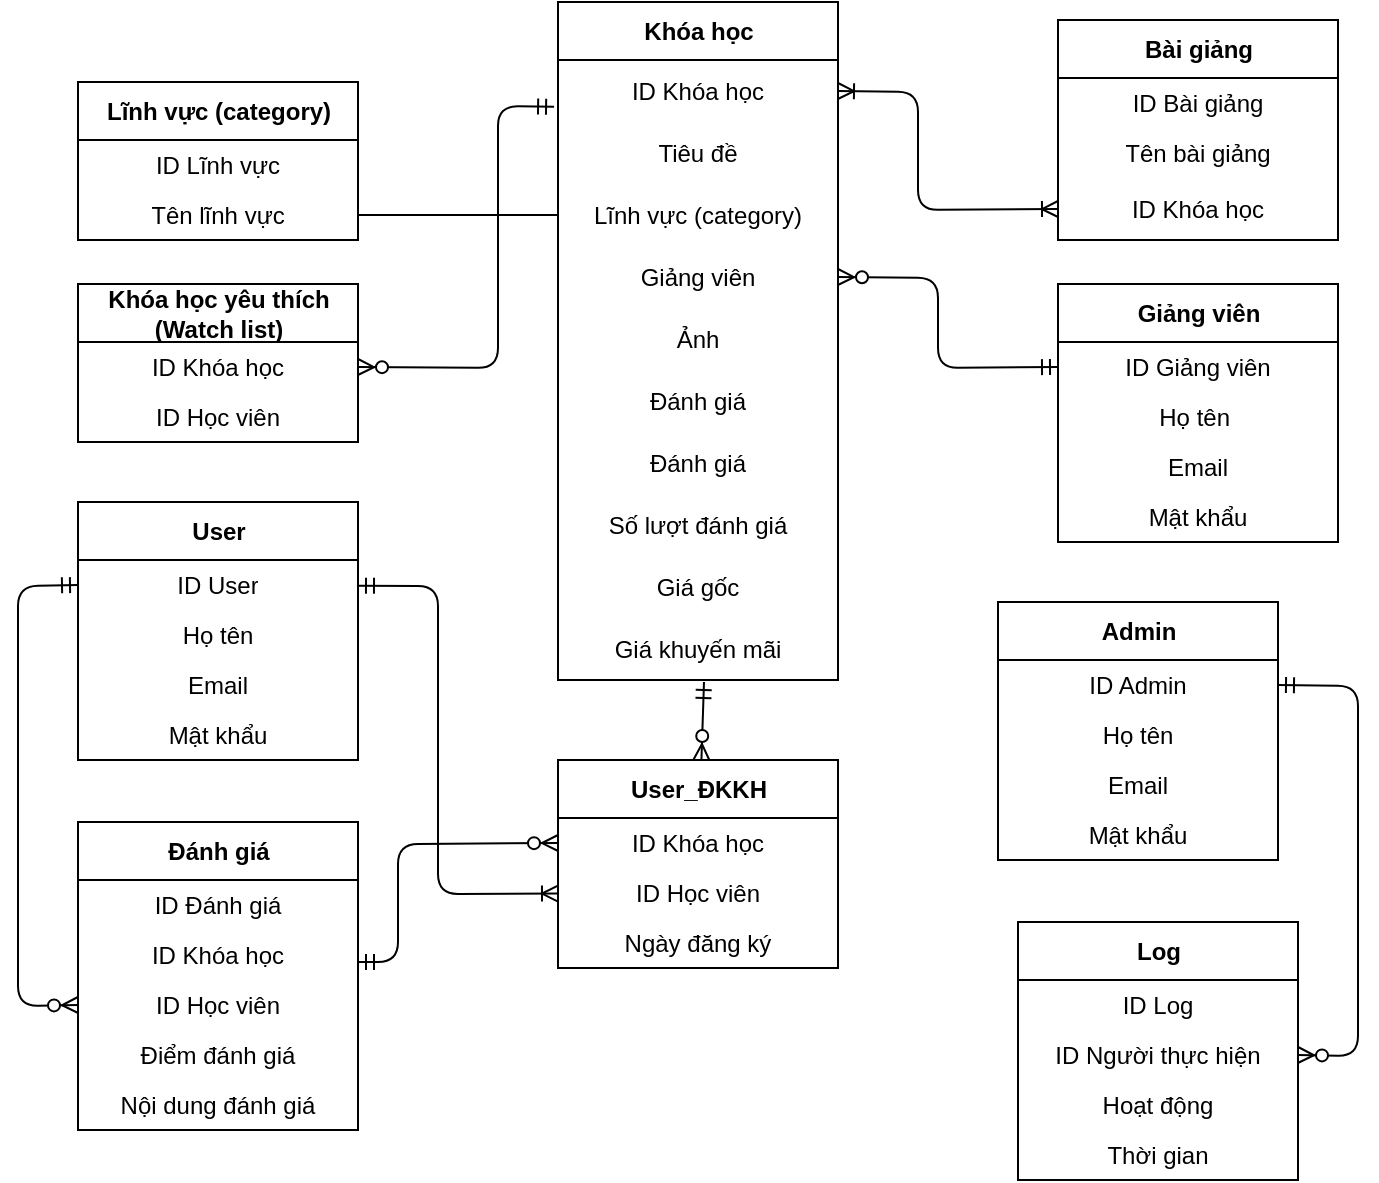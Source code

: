 <mxfile version="13.10.9" type="device"><diagram id="hN1HKLxd5KgtiVA6uq-E" name="Page-1"><mxGraphModel dx="1793" dy="1789" grid="1" gridSize="10" guides="1" tooltips="1" connect="1" arrows="1" fold="1" page="1" pageScale="1" pageWidth="827" pageHeight="1169" math="0" shadow="0"><root><mxCell id="0"/><mxCell id="1" parent="0"/><mxCell id="BwkxIm7xxVg_TU9URD-w-16" value="Lĩnh vực (category)" style="swimlane;fontStyle=1;align=center;verticalAlign=middle;childLayout=stackLayout;horizontal=1;startSize=29;horizontalStack=0;resizeParent=1;resizeParentMax=0;resizeLast=0;collapsible=0;marginBottom=0;html=1;" parent="1" vertex="1"><mxGeometry x="20" y="-180" width="140" height="79" as="geometry"/></mxCell><mxCell id="BwkxIm7xxVg_TU9URD-w-17" value="ID Lĩnh vực" style="text;html=1;strokeColor=none;fillColor=none;align=center;verticalAlign=middle;spacingLeft=4;spacingRight=4;overflow=hidden;rotatable=0;points=[[0,0.5],[1,0.5]];portConstraint=eastwest;" parent="BwkxIm7xxVg_TU9URD-w-16" vertex="1"><mxGeometry y="29" width="140" height="25" as="geometry"/></mxCell><mxCell id="BwkxIm7xxVg_TU9URD-w-52" value="Tên lĩnh vực" style="text;html=1;strokeColor=none;fillColor=none;align=center;verticalAlign=middle;spacingLeft=4;spacingRight=4;overflow=hidden;rotatable=0;points=[[0,0.5],[1,0.5]];portConstraint=eastwest;" parent="BwkxIm7xxVg_TU9URD-w-16" vertex="1"><mxGeometry y="54" width="140" height="25" as="geometry"/></mxCell><mxCell id="BwkxIm7xxVg_TU9URD-w-20" value="Khóa học" style="swimlane;fontStyle=1;align=center;verticalAlign=middle;childLayout=stackLayout;horizontal=1;startSize=29;horizontalStack=0;resizeParent=1;resizeParentMax=0;resizeLast=0;collapsible=0;marginBottom=0;html=1;" parent="1" vertex="1"><mxGeometry x="260" y="-220" width="140" height="339" as="geometry"/></mxCell><mxCell id="BwkxIm7xxVg_TU9URD-w-21" value="ID Khóa học" style="text;html=1;strokeColor=none;fillColor=none;align=center;verticalAlign=middle;spacingLeft=4;spacingRight=4;overflow=hidden;rotatable=0;points=[[0,0.5],[1,0.5]];portConstraint=eastwest;" parent="BwkxIm7xxVg_TU9URD-w-20" vertex="1"><mxGeometry y="29" width="140" height="31" as="geometry"/></mxCell><mxCell id="BwkxIm7xxVg_TU9URD-w-56" value="Tiêu đề" style="text;html=1;strokeColor=none;fillColor=none;align=center;verticalAlign=middle;spacingLeft=4;spacingRight=4;overflow=hidden;rotatable=0;points=[[0,0.5],[1,0.5]];portConstraint=eastwest;" parent="BwkxIm7xxVg_TU9URD-w-20" vertex="1"><mxGeometry y="60" width="140" height="31" as="geometry"/></mxCell><mxCell id="BwkxIm7xxVg_TU9URD-w-57" value="Lĩnh vực (category)" style="text;html=1;strokeColor=none;fillColor=none;align=center;verticalAlign=middle;spacingLeft=4;spacingRight=4;overflow=hidden;rotatable=0;points=[[0,0.5],[1,0.5]];portConstraint=eastwest;" parent="BwkxIm7xxVg_TU9URD-w-20" vertex="1"><mxGeometry y="91" width="140" height="31" as="geometry"/></mxCell><mxCell id="BwkxIm7xxVg_TU9URD-w-58" value="Giảng viên" style="text;html=1;strokeColor=none;fillColor=none;align=center;verticalAlign=middle;spacingLeft=4;spacingRight=4;overflow=hidden;rotatable=0;points=[[0,0.5],[1,0.5]];portConstraint=eastwest;" parent="BwkxIm7xxVg_TU9URD-w-20" vertex="1"><mxGeometry y="122" width="140" height="31" as="geometry"/></mxCell><mxCell id="BwkxIm7xxVg_TU9URD-w-59" value="Ảnh" style="text;html=1;strokeColor=none;fillColor=none;align=center;verticalAlign=middle;spacingLeft=4;spacingRight=4;overflow=hidden;rotatable=0;points=[[0,0.5],[1,0.5]];portConstraint=eastwest;" parent="BwkxIm7xxVg_TU9URD-w-20" vertex="1"><mxGeometry y="153" width="140" height="31" as="geometry"/></mxCell><mxCell id="BwkxIm7xxVg_TU9URD-w-60" value="Đánh giá" style="text;html=1;strokeColor=none;fillColor=none;align=center;verticalAlign=middle;spacingLeft=4;spacingRight=4;overflow=hidden;rotatable=0;points=[[0,0.5],[1,0.5]];portConstraint=eastwest;" parent="BwkxIm7xxVg_TU9URD-w-20" vertex="1"><mxGeometry y="184" width="140" height="31" as="geometry"/></mxCell><mxCell id="BwkxIm7xxVg_TU9URD-w-61" value="Đánh giá" style="text;html=1;strokeColor=none;fillColor=none;align=center;verticalAlign=middle;spacingLeft=4;spacingRight=4;overflow=hidden;rotatable=0;points=[[0,0.5],[1,0.5]];portConstraint=eastwest;" parent="BwkxIm7xxVg_TU9URD-w-20" vertex="1"><mxGeometry y="215" width="140" height="31" as="geometry"/></mxCell><mxCell id="BwkxIm7xxVg_TU9URD-w-62" value="Số lượt đánh giá" style="text;html=1;strokeColor=none;fillColor=none;align=center;verticalAlign=middle;spacingLeft=4;spacingRight=4;overflow=hidden;rotatable=0;points=[[0,0.5],[1,0.5]];portConstraint=eastwest;" parent="BwkxIm7xxVg_TU9URD-w-20" vertex="1"><mxGeometry y="246" width="140" height="31" as="geometry"/></mxCell><mxCell id="BwkxIm7xxVg_TU9URD-w-63" value="Giá gốc" style="text;html=1;strokeColor=none;fillColor=none;align=center;verticalAlign=middle;spacingLeft=4;spacingRight=4;overflow=hidden;rotatable=0;points=[[0,0.5],[1,0.5]];portConstraint=eastwest;" parent="BwkxIm7xxVg_TU9URD-w-20" vertex="1"><mxGeometry y="277" width="140" height="31" as="geometry"/></mxCell><mxCell id="BwkxIm7xxVg_TU9URD-w-64" value="Giá khuyến mãi" style="text;html=1;strokeColor=none;fillColor=none;align=center;verticalAlign=middle;spacingLeft=4;spacingRight=4;overflow=hidden;rotatable=0;points=[[0,0.5],[1,0.5]];portConstraint=eastwest;" parent="BwkxIm7xxVg_TU9URD-w-20" vertex="1"><mxGeometry y="308" width="140" height="31" as="geometry"/></mxCell><mxCell id="BwkxIm7xxVg_TU9URD-w-24" value="User" style="swimlane;fontStyle=1;align=center;verticalAlign=middle;childLayout=stackLayout;horizontal=1;startSize=29;horizontalStack=0;resizeParent=1;resizeParentMax=0;resizeLast=0;collapsible=0;marginBottom=0;html=1;" parent="1" vertex="1"><mxGeometry x="20" y="30" width="140" height="129" as="geometry"/></mxCell><mxCell id="BwkxIm7xxVg_TU9URD-w-25" value="ID User" style="text;html=1;strokeColor=none;fillColor=none;align=center;verticalAlign=middle;spacingLeft=4;spacingRight=4;overflow=hidden;rotatable=0;points=[[0,0.5],[1,0.5]];portConstraint=eastwest;" parent="BwkxIm7xxVg_TU9URD-w-24" vertex="1"><mxGeometry y="29" width="140" height="25" as="geometry"/></mxCell><mxCell id="QIirN5LZDrxdq9qruDnS-1" value="Họ tên" style="text;html=1;strokeColor=none;fillColor=none;align=center;verticalAlign=middle;spacingLeft=4;spacingRight=4;overflow=hidden;rotatable=0;points=[[0,0.5],[1,0.5]];portConstraint=eastwest;" vertex="1" parent="BwkxIm7xxVg_TU9URD-w-24"><mxGeometry y="54" width="140" height="25" as="geometry"/></mxCell><mxCell id="QIirN5LZDrxdq9qruDnS-3" value="Email" style="text;html=1;strokeColor=none;fillColor=none;align=center;verticalAlign=middle;spacingLeft=4;spacingRight=4;overflow=hidden;rotatable=0;points=[[0,0.5],[1,0.5]];portConstraint=eastwest;" vertex="1" parent="BwkxIm7xxVg_TU9URD-w-24"><mxGeometry y="79" width="140" height="25" as="geometry"/></mxCell><mxCell id="QIirN5LZDrxdq9qruDnS-2" value="Mật khẩu" style="text;html=1;strokeColor=none;fillColor=none;align=center;verticalAlign=middle;spacingLeft=4;spacingRight=4;overflow=hidden;rotatable=0;points=[[0,0.5],[1,0.5]];portConstraint=eastwest;" vertex="1" parent="BwkxIm7xxVg_TU9URD-w-24"><mxGeometry y="104" width="140" height="25" as="geometry"/></mxCell><mxCell id="BwkxIm7xxVg_TU9URD-w-27" value="Admin" style="swimlane;fontStyle=1;align=center;verticalAlign=middle;childLayout=stackLayout;horizontal=1;startSize=29;horizontalStack=0;resizeParent=1;resizeParentMax=0;resizeLast=0;collapsible=0;marginBottom=0;html=1;" parent="1" vertex="1"><mxGeometry x="480" y="80" width="140" height="129" as="geometry"/></mxCell><mxCell id="BwkxIm7xxVg_TU9URD-w-28" value="ID Admin" style="text;html=1;strokeColor=none;fillColor=none;align=center;verticalAlign=middle;spacingLeft=4;spacingRight=4;overflow=hidden;rotatable=0;points=[[0,0.5],[1,0.5]];portConstraint=eastwest;" parent="BwkxIm7xxVg_TU9URD-w-27" vertex="1"><mxGeometry y="29" width="140" height="25" as="geometry"/></mxCell><mxCell id="BwkxIm7xxVg_TU9URD-w-29" value="Họ tên" style="text;html=1;strokeColor=none;fillColor=none;align=center;verticalAlign=middle;spacingLeft=4;spacingRight=4;overflow=hidden;rotatable=0;points=[[0,0.5],[1,0.5]];portConstraint=eastwest;" parent="BwkxIm7xxVg_TU9URD-w-27" vertex="1"><mxGeometry y="54" width="140" height="25" as="geometry"/></mxCell><mxCell id="BwkxIm7xxVg_TU9URD-w-49" value="Email" style="text;html=1;strokeColor=none;fillColor=none;align=center;verticalAlign=middle;spacingLeft=4;spacingRight=4;overflow=hidden;rotatable=0;points=[[0,0.5],[1,0.5]];portConstraint=eastwest;" parent="BwkxIm7xxVg_TU9URD-w-27" vertex="1"><mxGeometry y="79" width="140" height="25" as="geometry"/></mxCell><mxCell id="BwkxIm7xxVg_TU9URD-w-50" value="Mật khẩu" style="text;html=1;strokeColor=none;fillColor=none;align=center;verticalAlign=middle;spacingLeft=4;spacingRight=4;overflow=hidden;rotatable=0;points=[[0,0.5],[1,0.5]];portConstraint=eastwest;" parent="BwkxIm7xxVg_TU9URD-w-27" vertex="1"><mxGeometry y="104" width="140" height="25" as="geometry"/></mxCell><mxCell id="BwkxIm7xxVg_TU9URD-w-30" value="Log" style="swimlane;fontStyle=1;align=center;verticalAlign=middle;childLayout=stackLayout;horizontal=1;startSize=29;horizontalStack=0;resizeParent=1;resizeParentMax=0;resizeLast=0;collapsible=0;marginBottom=0;html=1;" parent="1" vertex="1"><mxGeometry x="490" y="240" width="140" height="129" as="geometry"/></mxCell><mxCell id="BwkxIm7xxVg_TU9URD-w-31" value="ID Log" style="text;html=1;strokeColor=none;fillColor=none;align=center;verticalAlign=middle;spacingLeft=4;spacingRight=4;overflow=hidden;rotatable=0;points=[[0,0.5],[1,0.5]];portConstraint=eastwest;" parent="BwkxIm7xxVg_TU9URD-w-30" vertex="1"><mxGeometry y="29" width="140" height="25" as="geometry"/></mxCell><mxCell id="BwkxIm7xxVg_TU9URD-w-32" value="ID Người thực hiện" style="text;html=1;strokeColor=none;fillColor=none;align=center;verticalAlign=middle;spacingLeft=4;spacingRight=4;overflow=hidden;rotatable=0;points=[[0,0.5],[1,0.5]];portConstraint=eastwest;" parent="BwkxIm7xxVg_TU9URD-w-30" vertex="1"><mxGeometry y="54" width="140" height="25" as="geometry"/></mxCell><mxCell id="QIirN5LZDrxdq9qruDnS-14" value="Hoạt động" style="text;html=1;strokeColor=none;fillColor=none;align=center;verticalAlign=middle;spacingLeft=4;spacingRight=4;overflow=hidden;rotatable=0;points=[[0,0.5],[1,0.5]];portConstraint=eastwest;" vertex="1" parent="BwkxIm7xxVg_TU9URD-w-30"><mxGeometry y="79" width="140" height="25" as="geometry"/></mxCell><mxCell id="QIirN5LZDrxdq9qruDnS-15" value="Thời gian" style="text;html=1;strokeColor=none;fillColor=none;align=center;verticalAlign=middle;spacingLeft=4;spacingRight=4;overflow=hidden;rotatable=0;points=[[0,0.5],[1,0.5]];portConstraint=eastwest;" vertex="1" parent="BwkxIm7xxVg_TU9URD-w-30"><mxGeometry y="104" width="140" height="25" as="geometry"/></mxCell><mxCell id="BwkxIm7xxVg_TU9URD-w-33" value="Giảng viên" style="swimlane;fontStyle=1;align=center;verticalAlign=middle;childLayout=stackLayout;horizontal=1;startSize=29;horizontalStack=0;resizeParent=1;resizeParentMax=0;resizeLast=0;collapsible=0;marginBottom=0;html=1;" parent="1" vertex="1"><mxGeometry x="510" y="-79" width="140" height="129" as="geometry"/></mxCell><mxCell id="BwkxIm7xxVg_TU9URD-w-34" value="ID Giảng viên" style="text;html=1;strokeColor=none;fillColor=none;align=center;verticalAlign=middle;spacingLeft=4;spacingRight=4;overflow=hidden;rotatable=0;points=[[0,0.5],[1,0.5]];portConstraint=eastwest;" parent="BwkxIm7xxVg_TU9URD-w-33" vertex="1"><mxGeometry y="29" width="140" height="25" as="geometry"/></mxCell><mxCell id="BwkxIm7xxVg_TU9URD-w-51" value="Họ tên&amp;nbsp;" style="text;html=1;strokeColor=none;fillColor=none;align=center;verticalAlign=middle;spacingLeft=4;spacingRight=4;overflow=hidden;rotatable=0;points=[[0,0.5],[1,0.5]];portConstraint=eastwest;" parent="BwkxIm7xxVg_TU9URD-w-33" vertex="1"><mxGeometry y="54" width="140" height="25" as="geometry"/></mxCell><mxCell id="QIirN5LZDrxdq9qruDnS-13" value="Email" style="text;html=1;strokeColor=none;fillColor=none;align=center;verticalAlign=middle;spacingLeft=4;spacingRight=4;overflow=hidden;rotatable=0;points=[[0,0.5],[1,0.5]];portConstraint=eastwest;" vertex="1" parent="BwkxIm7xxVg_TU9URD-w-33"><mxGeometry y="79" width="140" height="25" as="geometry"/></mxCell><mxCell id="BwkxIm7xxVg_TU9URD-w-35" value="Mật khẩu" style="text;html=1;strokeColor=none;fillColor=none;align=center;verticalAlign=middle;spacingLeft=4;spacingRight=4;overflow=hidden;rotatable=0;points=[[0,0.5],[1,0.5]];portConstraint=eastwest;" parent="BwkxIm7xxVg_TU9URD-w-33" vertex="1"><mxGeometry y="104" width="140" height="25" as="geometry"/></mxCell><mxCell id="BwkxIm7xxVg_TU9URD-w-36" value="User_ĐKKH" style="swimlane;fontStyle=1;align=center;verticalAlign=middle;childLayout=stackLayout;horizontal=1;startSize=29;horizontalStack=0;resizeParent=1;resizeParentMax=0;resizeLast=0;collapsible=0;marginBottom=0;html=1;" parent="1" vertex="1"><mxGeometry x="260" y="159" width="140" height="104" as="geometry"/></mxCell><mxCell id="BwkxIm7xxVg_TU9URD-w-37" value="ID Khóa học" style="text;html=1;strokeColor=none;fillColor=none;align=center;verticalAlign=middle;spacingLeft=4;spacingRight=4;overflow=hidden;rotatable=0;points=[[0,0.5],[1,0.5]];portConstraint=eastwest;" parent="BwkxIm7xxVg_TU9URD-w-36" vertex="1"><mxGeometry y="29" width="140" height="25" as="geometry"/></mxCell><mxCell id="QIirN5LZDrxdq9qruDnS-4" value="ID Học viên" style="text;html=1;strokeColor=none;fillColor=none;align=center;verticalAlign=middle;spacingLeft=4;spacingRight=4;overflow=hidden;rotatable=0;points=[[0,0.5],[1,0.5]];portConstraint=eastwest;" vertex="1" parent="BwkxIm7xxVg_TU9URD-w-36"><mxGeometry y="54" width="140" height="25" as="geometry"/></mxCell><mxCell id="BwkxIm7xxVg_TU9URD-w-38" value="Ngày đăng ký" style="text;html=1;strokeColor=none;fillColor=none;align=center;verticalAlign=middle;spacingLeft=4;spacingRight=4;overflow=hidden;rotatable=0;points=[[0,0.5],[1,0.5]];portConstraint=eastwest;" parent="BwkxIm7xxVg_TU9URD-w-36" vertex="1"><mxGeometry y="79" width="140" height="25" as="geometry"/></mxCell><mxCell id="BwkxIm7xxVg_TU9URD-w-39" value="Đánh giá" style="swimlane;fontStyle=1;align=center;verticalAlign=middle;childLayout=stackLayout;horizontal=1;startSize=29;horizontalStack=0;resizeParent=1;resizeParentMax=0;resizeLast=0;collapsible=0;marginBottom=0;html=1;" parent="1" vertex="1"><mxGeometry x="20" y="190" width="140" height="154" as="geometry"/></mxCell><mxCell id="BwkxIm7xxVg_TU9URD-w-40" value="ID Đánh giá" style="text;html=1;strokeColor=none;fillColor=none;align=center;verticalAlign=middle;spacingLeft=4;spacingRight=4;overflow=hidden;rotatable=0;points=[[0,0.5],[1,0.5]];portConstraint=eastwest;" parent="BwkxIm7xxVg_TU9URD-w-39" vertex="1"><mxGeometry y="29" width="140" height="25" as="geometry"/></mxCell><mxCell id="BwkxIm7xxVg_TU9URD-w-41" value="ID Khóa học" style="text;html=1;strokeColor=none;fillColor=none;align=center;verticalAlign=middle;spacingLeft=4;spacingRight=4;overflow=hidden;rotatable=0;points=[[0,0.5],[1,0.5]];portConstraint=eastwest;" parent="BwkxIm7xxVg_TU9URD-w-39" vertex="1"><mxGeometry y="54" width="140" height="25" as="geometry"/></mxCell><mxCell id="QIirN5LZDrxdq9qruDnS-10" value="ID Học viên" style="text;html=1;strokeColor=none;fillColor=none;align=center;verticalAlign=middle;spacingLeft=4;spacingRight=4;overflow=hidden;rotatable=0;points=[[0,0.5],[1,0.5]];portConstraint=eastwest;" vertex="1" parent="BwkxIm7xxVg_TU9URD-w-39"><mxGeometry y="79" width="140" height="25" as="geometry"/></mxCell><mxCell id="QIirN5LZDrxdq9qruDnS-11" value="Điểm đánh giá" style="text;html=1;strokeColor=none;fillColor=none;align=center;verticalAlign=middle;spacingLeft=4;spacingRight=4;overflow=hidden;rotatable=0;points=[[0,0.5],[1,0.5]];portConstraint=eastwest;" vertex="1" parent="BwkxIm7xxVg_TU9URD-w-39"><mxGeometry y="104" width="140" height="25" as="geometry"/></mxCell><mxCell id="QIirN5LZDrxdq9qruDnS-12" value="Nội dung đánh giá" style="text;html=1;strokeColor=none;fillColor=none;align=center;verticalAlign=middle;spacingLeft=4;spacingRight=4;overflow=hidden;rotatable=0;points=[[0,0.5],[1,0.5]];portConstraint=eastwest;" vertex="1" parent="BwkxIm7xxVg_TU9URD-w-39"><mxGeometry y="129" width="140" height="25" as="geometry"/></mxCell><mxCell id="BwkxIm7xxVg_TU9URD-w-42" value="Bài giảng" style="swimlane;fontStyle=1;align=center;verticalAlign=middle;childLayout=stackLayout;horizontal=1;startSize=29;horizontalStack=0;resizeParent=1;resizeParentMax=0;resizeLast=0;collapsible=0;marginBottom=0;html=1;" parent="1" vertex="1"><mxGeometry x="510" y="-211" width="140" height="110" as="geometry"/></mxCell><mxCell id="BwkxIm7xxVg_TU9URD-w-43" value="ID Bài giảng" style="text;html=1;strokeColor=none;fillColor=none;align=center;verticalAlign=middle;spacingLeft=4;spacingRight=4;overflow=hidden;rotatable=0;points=[[0,0.5],[1,0.5]];portConstraint=eastwest;" parent="BwkxIm7xxVg_TU9URD-w-42" vertex="1"><mxGeometry y="29" width="140" height="25" as="geometry"/></mxCell><mxCell id="BwkxIm7xxVg_TU9URD-w-44" value="Tên bài giảng" style="text;html=1;strokeColor=none;fillColor=none;align=center;verticalAlign=middle;spacingLeft=4;spacingRight=4;overflow=hidden;rotatable=0;points=[[0,0.5],[1,0.5]];portConstraint=eastwest;" parent="BwkxIm7xxVg_TU9URD-w-42" vertex="1"><mxGeometry y="54" width="140" height="25" as="geometry"/></mxCell><mxCell id="BwkxIm7xxVg_TU9URD-w-55" value="ID Khóa học" style="text;html=1;strokeColor=none;fillColor=none;align=center;verticalAlign=middle;spacingLeft=4;spacingRight=4;overflow=hidden;rotatable=0;points=[[0,0.5],[1,0.5]];portConstraint=eastwest;" parent="BwkxIm7xxVg_TU9URD-w-42" vertex="1"><mxGeometry y="79" width="140" height="31" as="geometry"/></mxCell><mxCell id="QIirN5LZDrxdq9qruDnS-6" value="Khóa học yêu thích &lt;br&gt;(Watch list)" style="swimlane;fontStyle=1;align=center;verticalAlign=middle;childLayout=stackLayout;horizontal=1;startSize=29;horizontalStack=0;resizeParent=1;resizeParentMax=0;resizeLast=0;collapsible=0;marginBottom=0;html=1;" vertex="1" parent="1"><mxGeometry x="20" y="-79" width="140" height="79" as="geometry"/></mxCell><mxCell id="QIirN5LZDrxdq9qruDnS-7" value="ID Khóa học" style="text;html=1;strokeColor=none;fillColor=none;align=center;verticalAlign=middle;spacingLeft=4;spacingRight=4;overflow=hidden;rotatable=0;points=[[0,0.5],[1,0.5]];portConstraint=eastwest;" vertex="1" parent="QIirN5LZDrxdq9qruDnS-6"><mxGeometry y="29" width="140" height="25" as="geometry"/></mxCell><mxCell id="QIirN5LZDrxdq9qruDnS-8" value="ID Học viên" style="text;html=1;strokeColor=none;fillColor=none;align=center;verticalAlign=middle;spacingLeft=4;spacingRight=4;overflow=hidden;rotatable=0;points=[[0,0.5],[1,0.5]];portConstraint=eastwest;" vertex="1" parent="QIirN5LZDrxdq9qruDnS-6"><mxGeometry y="54" width="140" height="25" as="geometry"/></mxCell><mxCell id="QIirN5LZDrxdq9qruDnS-16" value="" style="endArrow=ERoneToMany;html=1;startArrow=ERmandOne;startFill=0;endFill=0;" edge="1" parent="1" source="BwkxIm7xxVg_TU9URD-w-25" target="QIirN5LZDrxdq9qruDnS-4"><mxGeometry width="50" height="50" relative="1" as="geometry"><mxPoint x="320" y="310" as="sourcePoint"/><mxPoint x="370" y="260" as="targetPoint"/><Array as="points"><mxPoint x="200" y="72"/><mxPoint x="200" y="226"/></Array></mxGeometry></mxCell><mxCell id="QIirN5LZDrxdq9qruDnS-17" value="" style="endArrow=ERmandOne;html=1;startArrow=ERzeroToMany;startFill=1;endFill=0;" edge="1" parent="1" source="BwkxIm7xxVg_TU9URD-w-36"><mxGeometry width="50" height="50" relative="1" as="geometry"><mxPoint x="320" y="110" as="sourcePoint"/><mxPoint x="333" y="120" as="targetPoint"/></mxGeometry></mxCell><mxCell id="QIirN5LZDrxdq9qruDnS-18" value="" style="endArrow=ERmandOne;html=1;startArrow=ERzeroToMany;startFill=1;endFill=0;exitX=1;exitY=0.5;exitDx=0;exitDy=0;entryX=-0.014;entryY=0.755;entryDx=0;entryDy=0;entryPerimeter=0;" edge="1" parent="1" source="QIirN5LZDrxdq9qruDnS-7" target="BwkxIm7xxVg_TU9URD-w-21"><mxGeometry width="50" height="50" relative="1" as="geometry"><mxPoint x="320" y="110" as="sourcePoint"/><mxPoint x="370" y="60" as="targetPoint"/><Array as="points"><mxPoint x="230" y="-37"/><mxPoint x="230" y="-168"/></Array></mxGeometry></mxCell><mxCell id="QIirN5LZDrxdq9qruDnS-19" value="" style="endArrow=ERoneToMany;html=1;startArrow=ERoneToMany;startFill=0;endFill=0;exitX=1;exitY=0.5;exitDx=0;exitDy=0;entryX=0;entryY=0.5;entryDx=0;entryDy=0;" edge="1" parent="1" source="BwkxIm7xxVg_TU9URD-w-21" target="BwkxIm7xxVg_TU9URD-w-55"><mxGeometry width="50" height="50" relative="1" as="geometry"><mxPoint x="320" y="110" as="sourcePoint"/><mxPoint x="370" y="60" as="targetPoint"/><Array as="points"><mxPoint x="440" y="-175"/><mxPoint x="440" y="-116"/></Array></mxGeometry></mxCell><mxCell id="QIirN5LZDrxdq9qruDnS-20" value="" style="endArrow=none;html=1;exitX=1;exitY=0.5;exitDx=0;exitDy=0;" edge="1" parent="1" source="BwkxIm7xxVg_TU9URD-w-52" target="BwkxIm7xxVg_TU9URD-w-57"><mxGeometry width="50" height="50" relative="1" as="geometry"><mxPoint x="320" y="110" as="sourcePoint"/><mxPoint x="370" y="60" as="targetPoint"/></mxGeometry></mxCell><mxCell id="QIirN5LZDrxdq9qruDnS-21" value="" style="endArrow=ERzeroToMany;html=1;entryX=0;entryY=0.5;entryDx=0;entryDy=0;startArrow=ERmandOne;startFill=0;endFill=1;" edge="1" parent="1" target="BwkxIm7xxVg_TU9URD-w-37"><mxGeometry width="50" height="50" relative="1" as="geometry"><mxPoint x="160" y="260" as="sourcePoint"/><mxPoint x="370" y="120" as="targetPoint"/><Array as="points"><mxPoint x="180" y="260"/><mxPoint x="180" y="201"/></Array></mxGeometry></mxCell><mxCell id="QIirN5LZDrxdq9qruDnS-22" value="" style="endArrow=ERmandOne;html=1;entryX=0;entryY=0.5;entryDx=0;entryDy=0;exitX=0;exitY=0.5;exitDx=0;exitDy=0;endFill=0;startArrow=ERzeroToMany;startFill=1;" edge="1" parent="1" source="QIirN5LZDrxdq9qruDnS-10" target="BwkxIm7xxVg_TU9URD-w-25"><mxGeometry width="50" height="50" relative="1" as="geometry"><mxPoint x="320" y="170" as="sourcePoint"/><mxPoint x="370" y="120" as="targetPoint"/><Array as="points"><mxPoint x="-10" y="282"/><mxPoint x="-10" y="72"/></Array></mxGeometry></mxCell><mxCell id="QIirN5LZDrxdq9qruDnS-23" value="" style="endArrow=ERmandOne;html=1;exitX=1;exitY=0.5;exitDx=0;exitDy=0;entryX=0;entryY=0.5;entryDx=0;entryDy=0;endFill=0;startArrow=ERzeroToMany;startFill=1;" edge="1" parent="1" source="BwkxIm7xxVg_TU9URD-w-58" target="BwkxIm7xxVg_TU9URD-w-34"><mxGeometry width="50" height="50" relative="1" as="geometry"><mxPoint x="320" y="170" as="sourcePoint"/><mxPoint x="370" y="120" as="targetPoint"/><Array as="points"><mxPoint x="450" y="-82"/><mxPoint x="450" y="-37"/></Array></mxGeometry></mxCell><mxCell id="QIirN5LZDrxdq9qruDnS-24" value="" style="endArrow=ERmandOne;html=1;entryX=1;entryY=0.5;entryDx=0;entryDy=0;exitX=1;exitY=0.5;exitDx=0;exitDy=0;startArrow=ERzeroToMany;startFill=1;endFill=0;" edge="1" parent="1" source="BwkxIm7xxVg_TU9URD-w-32" target="BwkxIm7xxVg_TU9URD-w-28"><mxGeometry width="50" height="50" relative="1" as="geometry"><mxPoint x="290" y="110" as="sourcePoint"/><mxPoint x="340" y="60" as="targetPoint"/><Array as="points"><mxPoint x="660" y="307"/><mxPoint x="660" y="122"/></Array></mxGeometry></mxCell></root></mxGraphModel></diagram></mxfile>
